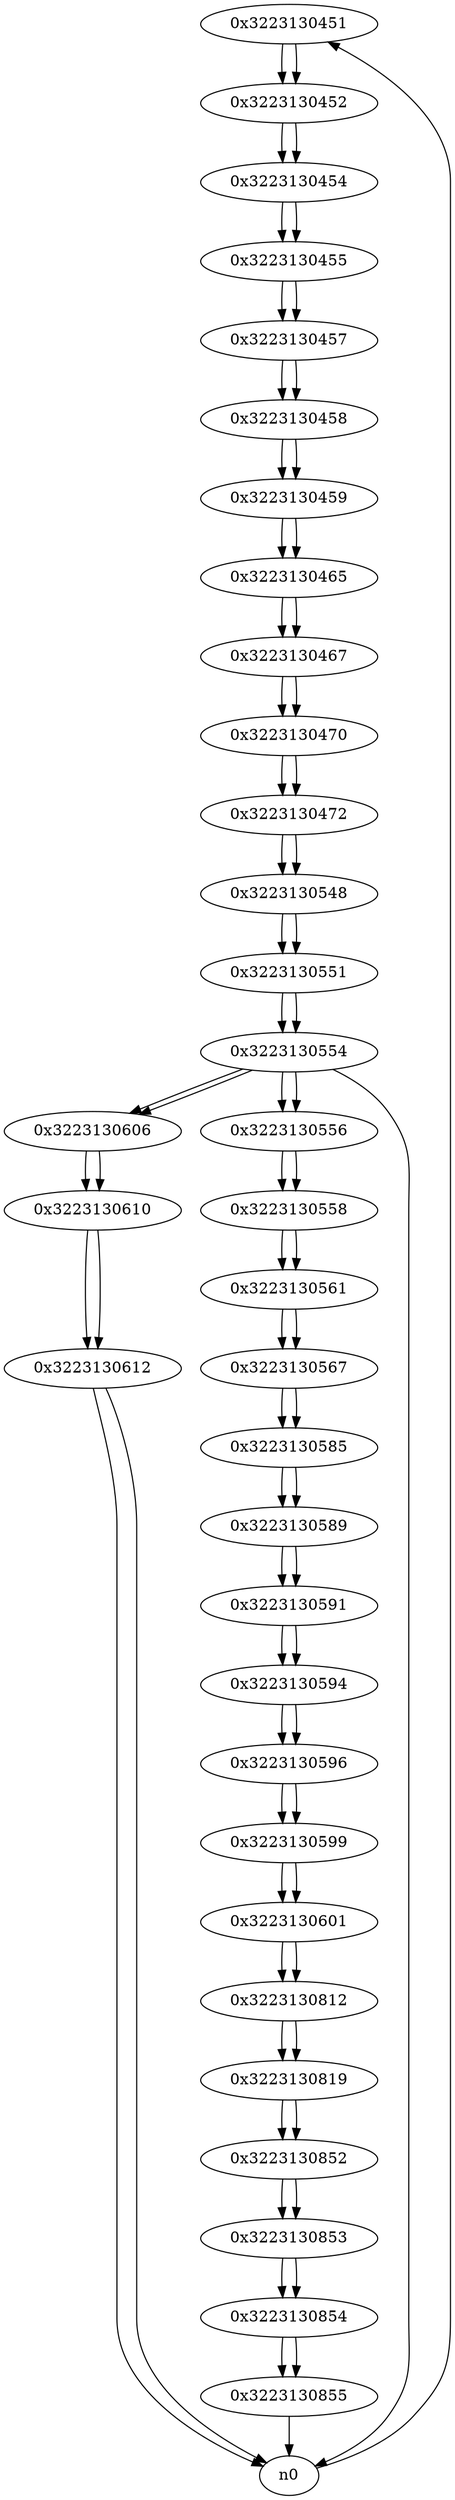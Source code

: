 digraph G{
/* nodes */
  n1 [label="0x3223130451"]
  n2 [label="0x3223130452"]
  n3 [label="0x3223130454"]
  n4 [label="0x3223130455"]
  n5 [label="0x3223130457"]
  n6 [label="0x3223130458"]
  n7 [label="0x3223130459"]
  n8 [label="0x3223130465"]
  n9 [label="0x3223130467"]
  n10 [label="0x3223130470"]
  n11 [label="0x3223130472"]
  n12 [label="0x3223130548"]
  n13 [label="0x3223130551"]
  n14 [label="0x3223130554"]
  n15 [label="0x3223130606"]
  n16 [label="0x3223130610"]
  n17 [label="0x3223130612"]
  n18 [label="0x3223130556"]
  n19 [label="0x3223130558"]
  n20 [label="0x3223130561"]
  n21 [label="0x3223130567"]
  n22 [label="0x3223130585"]
  n23 [label="0x3223130589"]
  n24 [label="0x3223130591"]
  n25 [label="0x3223130594"]
  n26 [label="0x3223130596"]
  n27 [label="0x3223130599"]
  n28 [label="0x3223130601"]
  n29 [label="0x3223130812"]
  n30 [label="0x3223130819"]
  n31 [label="0x3223130852"]
  n32 [label="0x3223130853"]
  n33 [label="0x3223130854"]
  n34 [label="0x3223130855"]
/* edges */
n1 -> n2;
n0 -> n1;
n2 -> n3;
n1 -> n2;
n3 -> n4;
n2 -> n3;
n4 -> n5;
n3 -> n4;
n5 -> n6;
n4 -> n5;
n6 -> n7;
n5 -> n6;
n7 -> n8;
n6 -> n7;
n8 -> n9;
n7 -> n8;
n9 -> n10;
n8 -> n9;
n10 -> n11;
n9 -> n10;
n11 -> n12;
n10 -> n11;
n12 -> n13;
n11 -> n12;
n13 -> n14;
n12 -> n13;
n14 -> n18;
n14 -> n15;
n14 -> n0;
n13 -> n14;
n15 -> n16;
n14 -> n15;
n16 -> n17;
n15 -> n16;
n17 -> n0;
n17 -> n0;
n16 -> n17;
n18 -> n19;
n14 -> n18;
n19 -> n20;
n18 -> n19;
n20 -> n21;
n19 -> n20;
n21 -> n22;
n20 -> n21;
n22 -> n23;
n21 -> n22;
n23 -> n24;
n22 -> n23;
n24 -> n25;
n23 -> n24;
n25 -> n26;
n24 -> n25;
n26 -> n27;
n25 -> n26;
n27 -> n28;
n26 -> n27;
n28 -> n29;
n27 -> n28;
n29 -> n30;
n28 -> n29;
n30 -> n31;
n29 -> n30;
n31 -> n32;
n30 -> n31;
n32 -> n33;
n31 -> n32;
n33 -> n34;
n32 -> n33;
n34 -> n0;
n33 -> n34;
}
